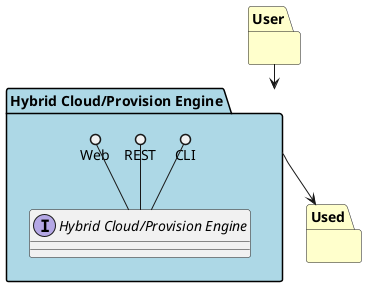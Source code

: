 @startuml

package "User" #ffffcc {

}

package "Used" #ffffcc {

}

package "Hybrid Cloud/Provision Engine" #lightblue {

    interface "Hybrid Cloud/Provision Engine" {
    }

    CLI ()-- "Hybrid Cloud/Provision Engine"
    REST ()-- "Hybrid Cloud/Provision Engine"
    Web ()-- "Hybrid Cloud/Provision Engine"
}

User --> "Hybrid Cloud/Provision Engine"
"Hybrid Cloud/Provision Engine" --> Used

@enduml
